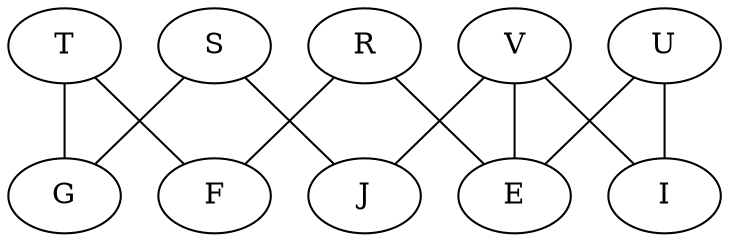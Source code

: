 strict graph "5Mlanguages" {
	R -- F
	R -- E
	S -- G
	S -- J
	T -- F
	T -- G
	U -- E
	U -- I
	V -- I
	V -- E
	V -- J
}
